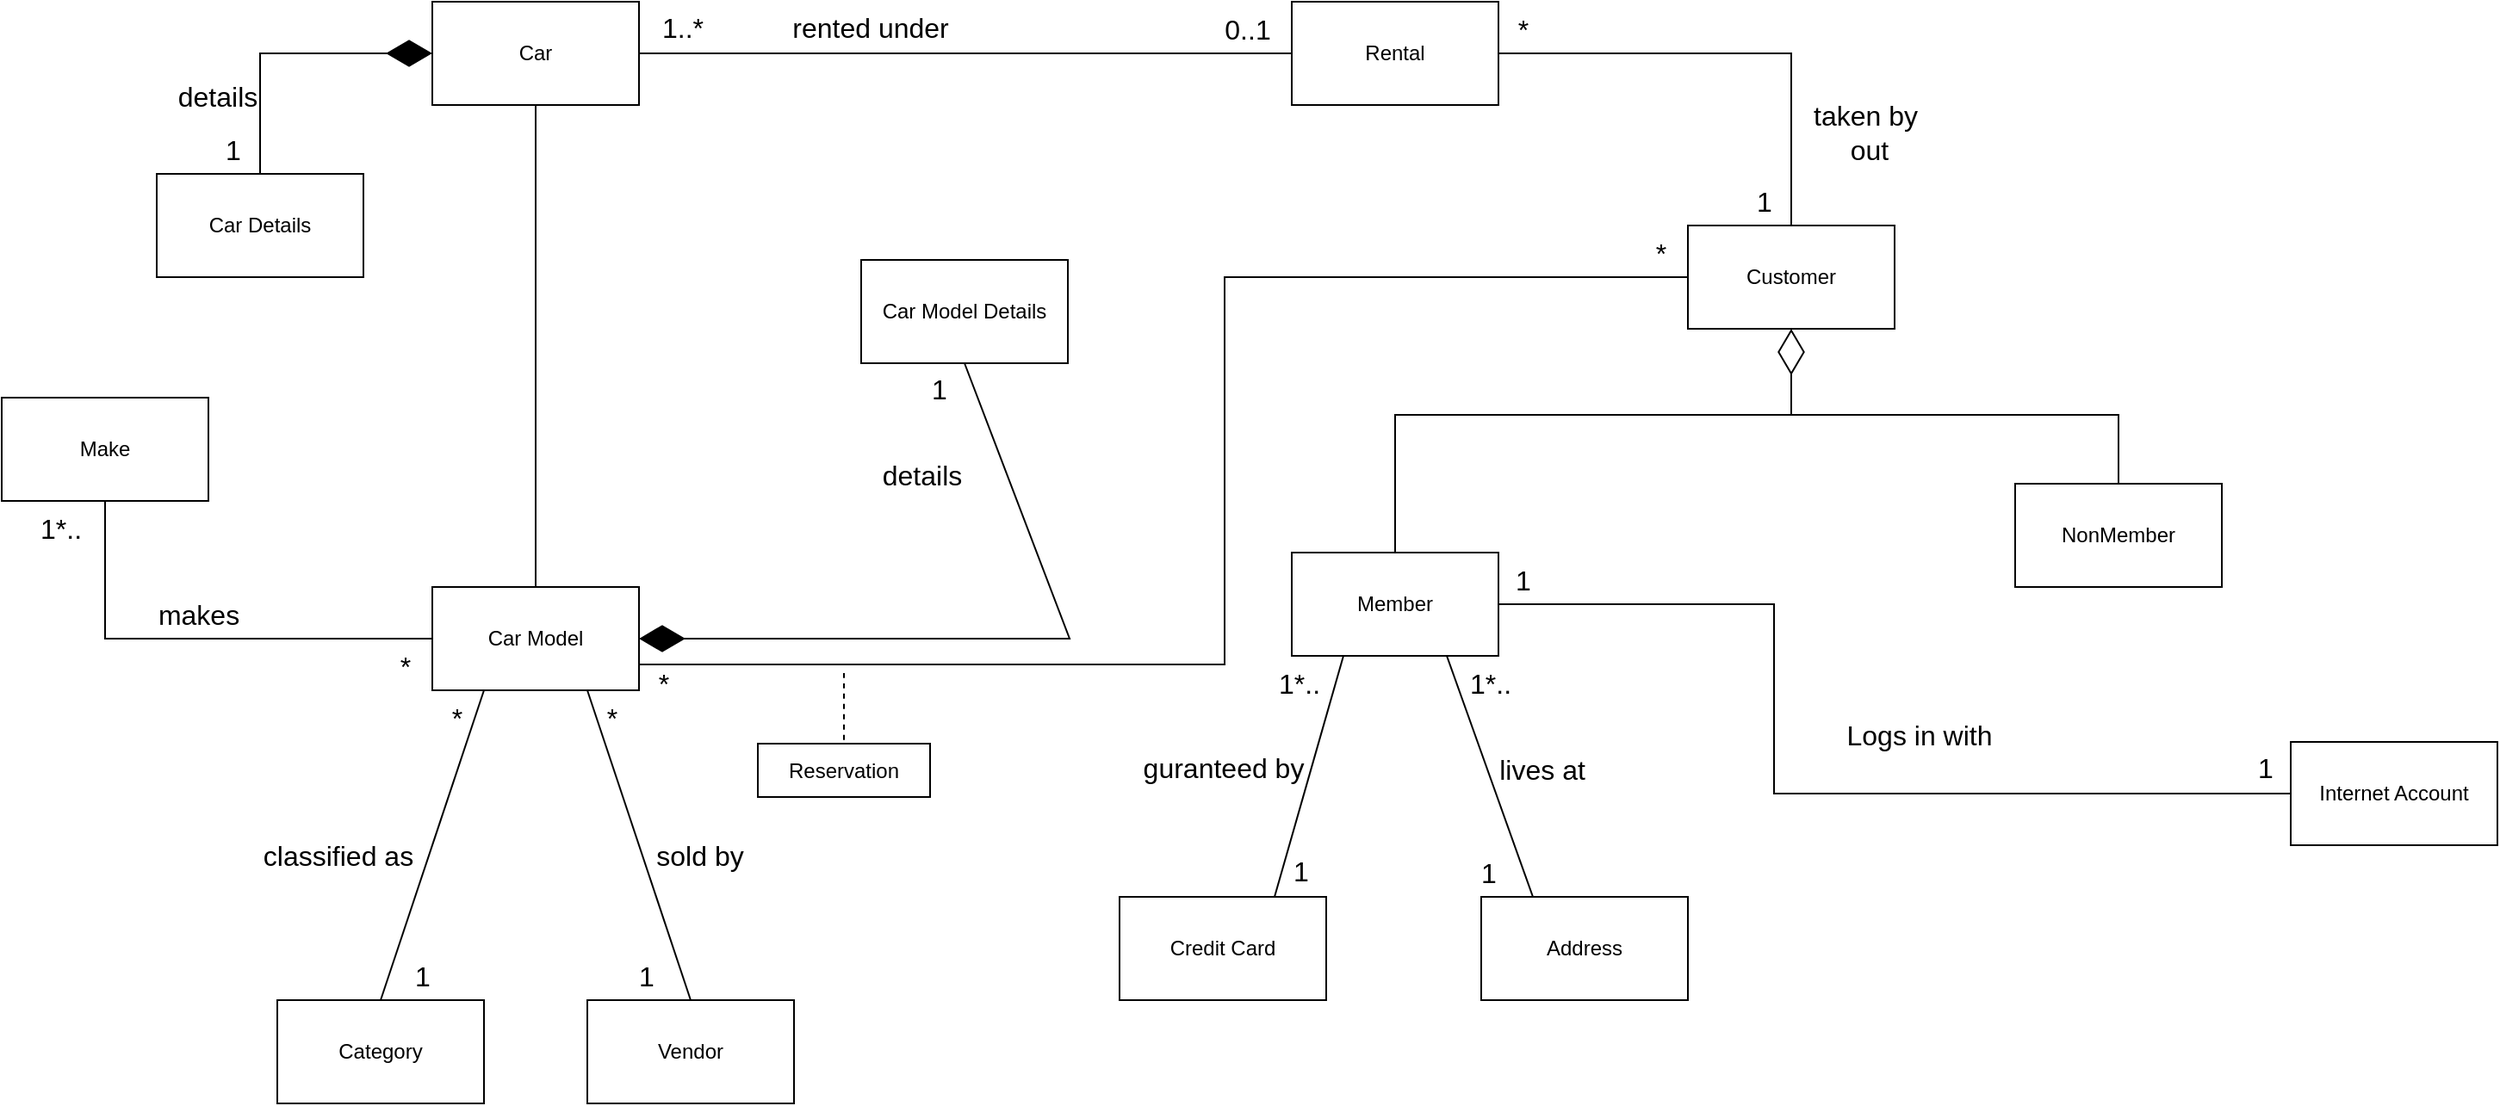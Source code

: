 <mxfile version="28.2.3">
  <diagram id="Pt9N0OcG9glTkA8sD1e4" name="BTMH-bài 2">
    <mxGraphModel dx="902" dy="464" grid="1" gridSize="10" guides="1" tooltips="1" connect="1" arrows="1" fold="1" page="1" pageScale="1" pageWidth="827" pageHeight="1169" math="0" shadow="0">
      <root>
        <mxCell id="0" />
        <mxCell id="1" parent="0" />
        <mxCell id="Dam5OVLf9eSAfHTwfh33-1" value="Car" style="rounded=0;whiteSpace=wrap;html=1;" parent="1" vertex="1">
          <mxGeometry x="280" y="60" width="120" height="60" as="geometry" />
        </mxCell>
        <mxCell id="Dam5OVLf9eSAfHTwfh33-2" value="Rental" style="rounded=0;whiteSpace=wrap;html=1;" parent="1" vertex="1">
          <mxGeometry x="779" y="60" width="120" height="60" as="geometry" />
        </mxCell>
        <mxCell id="Dam5OVLf9eSAfHTwfh33-3" value="Car Details" style="rounded=0;whiteSpace=wrap;html=1;" parent="1" vertex="1">
          <mxGeometry x="120" y="160" width="120" height="60" as="geometry" />
        </mxCell>
        <mxCell id="Dam5OVLf9eSAfHTwfh33-4" value="Car Model Details" style="rounded=0;whiteSpace=wrap;html=1;" parent="1" vertex="1">
          <mxGeometry x="529" y="210" width="120" height="60" as="geometry" />
        </mxCell>
        <mxCell id="Dam5OVLf9eSAfHTwfh33-5" value="Customer" style="rounded=0;whiteSpace=wrap;html=1;" parent="1" vertex="1">
          <mxGeometry x="1009" y="190" width="120" height="60" as="geometry" />
        </mxCell>
        <mxCell id="Dam5OVLf9eSAfHTwfh33-6" value="Make" style="rounded=0;whiteSpace=wrap;html=1;" parent="1" vertex="1">
          <mxGeometry x="30" y="290" width="120" height="60" as="geometry" />
        </mxCell>
        <mxCell id="Dam5OVLf9eSAfHTwfh33-7" value="Car Model" style="rounded=0;whiteSpace=wrap;html=1;" parent="1" vertex="1">
          <mxGeometry x="280" y="400" width="120" height="60" as="geometry" />
        </mxCell>
        <mxCell id="Dam5OVLf9eSAfHTwfh33-8" value="Category" style="rounded=0;whiteSpace=wrap;html=1;" parent="1" vertex="1">
          <mxGeometry x="190" y="640" width="120" height="60" as="geometry" />
        </mxCell>
        <mxCell id="Dam5OVLf9eSAfHTwfh33-9" value="Vendor" style="rounded=0;whiteSpace=wrap;html=1;" parent="1" vertex="1">
          <mxGeometry x="370" y="640" width="120" height="60" as="geometry" />
        </mxCell>
        <mxCell id="Dam5OVLf9eSAfHTwfh33-10" value="NonMember" style="rounded=0;whiteSpace=wrap;html=1;" parent="1" vertex="1">
          <mxGeometry x="1199" y="340" width="120" height="60" as="geometry" />
        </mxCell>
        <mxCell id="Dam5OVLf9eSAfHTwfh33-11" value="Member" style="rounded=0;whiteSpace=wrap;html=1;" parent="1" vertex="1">
          <mxGeometry x="779" y="380" width="120" height="60" as="geometry" />
        </mxCell>
        <mxCell id="Dam5OVLf9eSAfHTwfh33-12" value="Internet Account" style="rounded=0;whiteSpace=wrap;html=1;" parent="1" vertex="1">
          <mxGeometry x="1359" y="490" width="120" height="60" as="geometry" />
        </mxCell>
        <mxCell id="Dam5OVLf9eSAfHTwfh33-13" value="Credit Card" style="rounded=0;whiteSpace=wrap;html=1;" parent="1" vertex="1">
          <mxGeometry x="679" y="580" width="120" height="60" as="geometry" />
        </mxCell>
        <mxCell id="Dam5OVLf9eSAfHTwfh33-14" value="Address" style="rounded=0;whiteSpace=wrap;html=1;" parent="1" vertex="1">
          <mxGeometry x="889" y="580" width="120" height="60" as="geometry" />
        </mxCell>
        <mxCell id="Dam5OVLf9eSAfHTwfh33-15" value="" style="endArrow=diamondThin;endFill=1;endSize=24;html=1;rounded=0;fontSize=12;curved=0;exitX=0.5;exitY=0;exitDx=0;exitDy=0;entryX=0;entryY=0.5;entryDx=0;entryDy=0;" parent="1" source="Dam5OVLf9eSAfHTwfh33-3" target="Dam5OVLf9eSAfHTwfh33-1" edge="1">
          <mxGeometry width="160" relative="1" as="geometry">
            <mxPoint x="340" y="440" as="sourcePoint" />
            <mxPoint x="500" y="440" as="targetPoint" />
            <Array as="points">
              <mxPoint x="180" y="90" />
            </Array>
          </mxGeometry>
        </mxCell>
        <mxCell id="Dam5OVLf9eSAfHTwfh33-16" value="" style="endArrow=none;html=1;rounded=0;fontSize=12;startSize=8;endSize=8;curved=1;entryX=0;entryY=0.5;entryDx=0;entryDy=0;exitX=1;exitY=0.5;exitDx=0;exitDy=0;" parent="1" source="Dam5OVLf9eSAfHTwfh33-1" target="Dam5OVLf9eSAfHTwfh33-2" edge="1">
          <mxGeometry width="50" height="50" relative="1" as="geometry">
            <mxPoint x="420" y="470" as="sourcePoint" />
            <mxPoint x="470" y="420" as="targetPoint" />
          </mxGeometry>
        </mxCell>
        <mxCell id="Dam5OVLf9eSAfHTwfh33-17" value="" style="endArrow=none;html=1;rounded=0;fontSize=12;startSize=8;endSize=8;curved=0;entryX=1;entryY=0.5;entryDx=0;entryDy=0;exitX=0.5;exitY=0;exitDx=0;exitDy=0;" parent="1" source="Dam5OVLf9eSAfHTwfh33-5" target="Dam5OVLf9eSAfHTwfh33-2" edge="1">
          <mxGeometry width="50" height="50" relative="1" as="geometry">
            <mxPoint x="489" y="490" as="sourcePoint" />
            <mxPoint x="539" y="440" as="targetPoint" />
            <Array as="points">
              <mxPoint x="1069" y="90" />
            </Array>
          </mxGeometry>
        </mxCell>
        <mxCell id="Dam5OVLf9eSAfHTwfh33-18" value="" style="endArrow=none;html=1;rounded=0;fontSize=12;startSize=8;endSize=8;curved=1;exitX=0.5;exitY=1;exitDx=0;exitDy=0;entryX=0.5;entryY=0;entryDx=0;entryDy=0;" parent="1" source="Dam5OVLf9eSAfHTwfh33-1" target="Dam5OVLf9eSAfHTwfh33-7" edge="1">
          <mxGeometry width="50" height="50" relative="1" as="geometry">
            <mxPoint x="640" y="580" as="sourcePoint" />
            <mxPoint x="690" y="530" as="targetPoint" />
          </mxGeometry>
        </mxCell>
        <mxCell id="Dam5OVLf9eSAfHTwfh33-19" value="" style="endArrow=diamondThin;endFill=1;endSize=24;html=1;rounded=0;fontSize=12;curved=0;exitX=0.5;exitY=1;exitDx=0;exitDy=0;entryX=1;entryY=0.5;entryDx=0;entryDy=0;" parent="1" source="Dam5OVLf9eSAfHTwfh33-4" target="Dam5OVLf9eSAfHTwfh33-7" edge="1">
          <mxGeometry width="160" relative="1" as="geometry">
            <mxPoint x="420" y="630" as="sourcePoint" />
            <mxPoint x="580" y="630" as="targetPoint" />
            <Array as="points">
              <mxPoint x="650" y="430" />
            </Array>
          </mxGeometry>
        </mxCell>
        <mxCell id="Dam5OVLf9eSAfHTwfh33-20" value="" style="endArrow=diamondThin;endFill=0;endSize=24;html=1;rounded=0;fontSize=12;curved=0;entryX=0.5;entryY=1;entryDx=0;entryDy=0;exitX=0.5;exitY=0;exitDx=0;exitDy=0;" parent="1" source="Dam5OVLf9eSAfHTwfh33-10" target="Dam5OVLf9eSAfHTwfh33-5" edge="1">
          <mxGeometry width="160" relative="1" as="geometry">
            <mxPoint x="359" y="670" as="sourcePoint" />
            <mxPoint x="519" y="670" as="targetPoint" />
            <Array as="points">
              <mxPoint x="1259" y="300" />
              <mxPoint x="1069" y="300" />
            </Array>
          </mxGeometry>
        </mxCell>
        <mxCell id="Dam5OVLf9eSAfHTwfh33-21" value="" style="endArrow=none;html=1;rounded=0;fontSize=12;startSize=8;endSize=8;curved=0;exitX=0.5;exitY=0;exitDx=0;exitDy=0;" parent="1" source="Dam5OVLf9eSAfHTwfh33-11" edge="1">
          <mxGeometry width="50" height="50" relative="1" as="geometry">
            <mxPoint x="739" y="690" as="sourcePoint" />
            <mxPoint x="1069" y="300" as="targetPoint" />
            <Array as="points">
              <mxPoint x="839" y="300" />
            </Array>
          </mxGeometry>
        </mxCell>
        <mxCell id="Dam5OVLf9eSAfHTwfh33-22" value="" style="endArrow=none;html=1;rounded=0;fontSize=12;startSize=8;endSize=8;curved=1;exitX=0.75;exitY=1;exitDx=0;exitDy=0;entryX=0.25;entryY=0;entryDx=0;entryDy=0;" parent="1" source="Dam5OVLf9eSAfHTwfh33-11" target="Dam5OVLf9eSAfHTwfh33-14" edge="1">
          <mxGeometry width="50" height="50" relative="1" as="geometry">
            <mxPoint x="979" y="810" as="sourcePoint" />
            <mxPoint x="1029" y="760" as="targetPoint" />
          </mxGeometry>
        </mxCell>
        <mxCell id="Dam5OVLf9eSAfHTwfh33-23" value="" style="endArrow=none;html=1;rounded=0;fontSize=12;startSize=8;endSize=8;curved=1;entryX=0.25;entryY=1;entryDx=0;entryDy=0;exitX=0.75;exitY=0;exitDx=0;exitDy=0;" parent="1" source="Dam5OVLf9eSAfHTwfh33-13" target="Dam5OVLf9eSAfHTwfh33-11" edge="1">
          <mxGeometry width="50" height="50" relative="1" as="geometry">
            <mxPoint x="809" y="570" as="sourcePoint" />
            <mxPoint x="1029" y="760" as="targetPoint" />
          </mxGeometry>
        </mxCell>
        <mxCell id="Dam5OVLf9eSAfHTwfh33-24" value="" style="endArrow=none;html=1;rounded=0;fontSize=12;startSize=8;endSize=8;curved=0;exitX=1;exitY=0.5;exitDx=0;exitDy=0;entryX=0;entryY=0.5;entryDx=0;entryDy=0;" parent="1" source="Dam5OVLf9eSAfHTwfh33-11" target="Dam5OVLf9eSAfHTwfh33-12" edge="1">
          <mxGeometry width="50" height="50" relative="1" as="geometry">
            <mxPoint x="979" y="810" as="sourcePoint" />
            <mxPoint x="1029" y="760" as="targetPoint" />
            <Array as="points">
              <mxPoint x="1059" y="410" />
              <mxPoint x="1059" y="520" />
            </Array>
          </mxGeometry>
        </mxCell>
        <mxCell id="Dam5OVLf9eSAfHTwfh33-25" value="" style="endArrow=none;html=1;rounded=0;fontSize=12;startSize=8;endSize=8;curved=0;exitX=0.5;exitY=1;exitDx=0;exitDy=0;entryX=0;entryY=0.5;entryDx=0;entryDy=0;" parent="1" source="Dam5OVLf9eSAfHTwfh33-6" target="Dam5OVLf9eSAfHTwfh33-7" edge="1">
          <mxGeometry width="50" height="50" relative="1" as="geometry">
            <mxPoint x="430" y="700" as="sourcePoint" />
            <mxPoint x="480" y="650" as="targetPoint" />
            <Array as="points">
              <mxPoint x="90" y="430" />
            </Array>
          </mxGeometry>
        </mxCell>
        <mxCell id="Dam5OVLf9eSAfHTwfh33-26" value="" style="endArrow=none;html=1;rounded=0;fontSize=12;startSize=8;endSize=8;curved=1;entryX=0.25;entryY=1;entryDx=0;entryDy=0;exitX=0.5;exitY=0;exitDx=0;exitDy=0;" parent="1" source="Dam5OVLf9eSAfHTwfh33-8" target="Dam5OVLf9eSAfHTwfh33-7" edge="1">
          <mxGeometry width="50" height="50" relative="1" as="geometry">
            <mxPoint x="560" y="810" as="sourcePoint" />
            <mxPoint x="610" y="760" as="targetPoint" />
          </mxGeometry>
        </mxCell>
        <mxCell id="Dam5OVLf9eSAfHTwfh33-27" value="" style="endArrow=none;html=1;rounded=0;fontSize=12;startSize=8;endSize=8;curved=1;exitX=0.75;exitY=1;exitDx=0;exitDy=0;entryX=0.5;entryY=0;entryDx=0;entryDy=0;" parent="1" source="Dam5OVLf9eSAfHTwfh33-7" target="Dam5OVLf9eSAfHTwfh33-9" edge="1">
          <mxGeometry width="50" height="50" relative="1" as="geometry">
            <mxPoint x="560" y="810" as="sourcePoint" />
            <mxPoint x="610" y="760" as="targetPoint" />
          </mxGeometry>
        </mxCell>
        <mxCell id="Dam5OVLf9eSAfHTwfh33-28" value="" style="endArrow=none;html=1;rounded=0;fontSize=12;startSize=8;endSize=8;curved=0;exitX=1;exitY=0.75;exitDx=0;exitDy=0;entryX=0;entryY=0.5;entryDx=0;entryDy=0;" parent="1" source="Dam5OVLf9eSAfHTwfh33-7" target="Dam5OVLf9eSAfHTwfh33-5" edge="1">
          <mxGeometry width="50" height="50" relative="1" as="geometry">
            <mxPoint x="910" y="730" as="sourcePoint" />
            <mxPoint x="960" y="680" as="targetPoint" />
            <Array as="points">
              <mxPoint x="740" y="445" />
              <mxPoint x="740" y="220" />
            </Array>
          </mxGeometry>
        </mxCell>
        <mxCell id="Dam5OVLf9eSAfHTwfh33-29" value="details" style="text;html=1;align=center;verticalAlign=middle;resizable=0;points=[];autosize=1;strokeColor=none;fillColor=none;fontSize=16;" parent="1" vertex="1">
          <mxGeometry x="120" y="100" width="70" height="30" as="geometry" />
        </mxCell>
        <mxCell id="Dam5OVLf9eSAfHTwfh33-30" value="1..*" style="text;html=1;align=center;verticalAlign=middle;resizable=0;points=[];autosize=1;strokeColor=none;fillColor=none;fontSize=16;" parent="1" vertex="1">
          <mxGeometry x="400" y="60" width="50" height="30" as="geometry" />
        </mxCell>
        <mxCell id="Dam5OVLf9eSAfHTwfh33-31" value="rented under" style="text;html=1;align=center;verticalAlign=middle;resizable=0;points=[];autosize=1;strokeColor=none;fillColor=none;fontSize=16;" parent="1" vertex="1">
          <mxGeometry x="479" y="60" width="110" height="30" as="geometry" />
        </mxCell>
        <mxCell id="Dam5OVLf9eSAfHTwfh33-32" value="0..1" style="text;html=1;align=center;verticalAlign=middle;resizable=0;points=[];autosize=1;strokeColor=none;fillColor=none;fontSize=16;" parent="1" vertex="1">
          <mxGeometry x="728" y="61" width="50" height="30" as="geometry" />
        </mxCell>
        <mxCell id="Dam5OVLf9eSAfHTwfh33-33" value="*" style="text;html=1;align=center;verticalAlign=middle;resizable=0;points=[];autosize=1;strokeColor=none;fillColor=none;fontSize=16;" parent="1" vertex="1">
          <mxGeometry x="898" y="61" width="30" height="30" as="geometry" />
        </mxCell>
        <mxCell id="Dam5OVLf9eSAfHTwfh33-34" value="taken by&amp;nbsp;&lt;div&gt;out&lt;/div&gt;" style="text;html=1;align=center;verticalAlign=middle;resizable=0;points=[];autosize=1;strokeColor=none;fillColor=none;fontSize=16;" parent="1" vertex="1">
          <mxGeometry x="1069" y="111" width="90" height="50" as="geometry" />
        </mxCell>
        <mxCell id="Dam5OVLf9eSAfHTwfh33-35" value="1" style="text;html=1;align=center;verticalAlign=middle;resizable=0;points=[];autosize=1;strokeColor=none;fillColor=none;fontSize=16;" parent="1" vertex="1">
          <mxGeometry x="1038" y="161" width="30" height="30" as="geometry" />
        </mxCell>
        <mxCell id="Dam5OVLf9eSAfHTwfh33-36" value="*" style="text;html=1;align=center;verticalAlign=middle;resizable=0;points=[];autosize=1;strokeColor=none;fillColor=none;fontSize=16;" parent="1" vertex="1">
          <mxGeometry x="978" y="191" width="30" height="30" as="geometry" />
        </mxCell>
        <mxCell id="Dam5OVLf9eSAfHTwfh33-37" value="1" style="text;html=1;align=center;verticalAlign=middle;resizable=0;points=[];autosize=1;strokeColor=none;fillColor=none;fontSize=16;" parent="1" vertex="1">
          <mxGeometry x="559" y="270" width="30" height="30" as="geometry" />
        </mxCell>
        <mxCell id="Dam5OVLf9eSAfHTwfh33-38" value="details" style="text;html=1;align=center;verticalAlign=middle;resizable=0;points=[];autosize=1;strokeColor=none;fillColor=none;fontSize=16;" parent="1" vertex="1">
          <mxGeometry x="529" y="320" width="70" height="30" as="geometry" />
        </mxCell>
        <mxCell id="Dam5OVLf9eSAfHTwfh33-39" value="1" style="text;html=1;align=center;verticalAlign=middle;resizable=0;points=[];autosize=1;strokeColor=none;fillColor=none;fontSize=16;" parent="1" vertex="1">
          <mxGeometry x="898" y="381" width="30" height="30" as="geometry" />
        </mxCell>
        <mxCell id="Dam5OVLf9eSAfHTwfh33-40" value="1" style="text;html=1;align=center;verticalAlign=middle;resizable=0;points=[];autosize=1;strokeColor=none;fillColor=none;fontSize=16;" parent="1" vertex="1">
          <mxGeometry x="1329" y="490" width="30" height="30" as="geometry" />
        </mxCell>
        <mxCell id="Dam5OVLf9eSAfHTwfh33-41" value="Logs in with" style="text;html=1;align=center;verticalAlign=middle;resizable=0;points=[];autosize=1;strokeColor=none;fillColor=none;fontSize=16;" parent="1" vertex="1">
          <mxGeometry x="1088" y="471" width="110" height="30" as="geometry" />
        </mxCell>
        <mxCell id="Dam5OVLf9eSAfHTwfh33-42" value="1*.." style="text;html=1;align=center;verticalAlign=middle;resizable=0;points=[];autosize=1;strokeColor=none;fillColor=none;fontSize=16;" parent="1" vertex="1">
          <mxGeometry x="758" y="441" width="50" height="30" as="geometry" />
        </mxCell>
        <mxCell id="Dam5OVLf9eSAfHTwfh33-43" value="1*.." style="text;html=1;align=center;verticalAlign=middle;resizable=0;points=[];autosize=1;strokeColor=none;fillColor=none;fontSize=16;" parent="1" vertex="1">
          <mxGeometry x="869" y="441" width="50" height="30" as="geometry" />
        </mxCell>
        <mxCell id="Dam5OVLf9eSAfHTwfh33-44" value="1" style="text;html=1;align=center;verticalAlign=middle;resizable=0;points=[];autosize=1;strokeColor=none;fillColor=none;fontSize=16;" parent="1" vertex="1">
          <mxGeometry x="769" y="550" width="30" height="30" as="geometry" />
        </mxCell>
        <mxCell id="Dam5OVLf9eSAfHTwfh33-45" value="1" style="text;html=1;align=center;verticalAlign=middle;resizable=0;points=[];autosize=1;strokeColor=none;fillColor=none;fontSize=16;" parent="1" vertex="1">
          <mxGeometry x="878" y="551" width="30" height="30" as="geometry" />
        </mxCell>
        <mxCell id="Dam5OVLf9eSAfHTwfh33-46" value="guranteed by" style="text;html=1;align=center;verticalAlign=middle;resizable=0;points=[];autosize=1;strokeColor=none;fillColor=none;fontSize=16;" parent="1" vertex="1">
          <mxGeometry x="679" y="490" width="120" height="30" as="geometry" />
        </mxCell>
        <mxCell id="Dam5OVLf9eSAfHTwfh33-47" value="lives at" style="text;html=1;align=center;verticalAlign=middle;resizable=0;points=[];autosize=1;strokeColor=none;fillColor=none;fontSize=16;" parent="1" vertex="1">
          <mxGeometry x="889" y="491" width="70" height="30" as="geometry" />
        </mxCell>
        <mxCell id="Dam5OVLf9eSAfHTwfh33-48" value="classified as" style="text;html=1;align=center;verticalAlign=middle;resizable=0;points=[];autosize=1;strokeColor=none;fillColor=none;fontSize=16;" parent="1" vertex="1">
          <mxGeometry x="170" y="541" width="110" height="30" as="geometry" />
        </mxCell>
        <mxCell id="Dam5OVLf9eSAfHTwfh33-49" value="sold by" style="text;html=1;align=center;verticalAlign=middle;resizable=0;points=[];autosize=1;strokeColor=none;fillColor=none;fontSize=16;" parent="1" vertex="1">
          <mxGeometry x="400" y="541" width="70" height="30" as="geometry" />
        </mxCell>
        <mxCell id="Dam5OVLf9eSAfHTwfh33-50" value="*" style="text;html=1;align=center;verticalAlign=middle;resizable=0;points=[];autosize=1;strokeColor=none;fillColor=none;fontSize=16;" parent="1" vertex="1">
          <mxGeometry x="249" y="431" width="30" height="30" as="geometry" />
        </mxCell>
        <mxCell id="Dam5OVLf9eSAfHTwfh33-51" value="*" style="text;html=1;align=center;verticalAlign=middle;resizable=0;points=[];autosize=1;strokeColor=none;fillColor=none;fontSize=16;" parent="1" vertex="1">
          <mxGeometry x="279" y="461" width="30" height="30" as="geometry" />
        </mxCell>
        <mxCell id="Dam5OVLf9eSAfHTwfh33-52" value="*" style="text;html=1;align=center;verticalAlign=middle;resizable=0;points=[];autosize=1;strokeColor=none;fillColor=none;fontSize=16;" parent="1" vertex="1">
          <mxGeometry x="399" y="441" width="30" height="30" as="geometry" />
        </mxCell>
        <mxCell id="Dam5OVLf9eSAfHTwfh33-53" value="*" style="text;html=1;align=center;verticalAlign=middle;resizable=0;points=[];autosize=1;strokeColor=none;fillColor=none;fontSize=16;" parent="1" vertex="1">
          <mxGeometry x="369" y="461" width="30" height="30" as="geometry" />
        </mxCell>
        <mxCell id="Dam5OVLf9eSAfHTwfh33-54" value="1" style="text;html=1;align=center;verticalAlign=middle;resizable=0;points=[];autosize=1;strokeColor=none;fillColor=none;fontSize=16;" parent="1" vertex="1">
          <mxGeometry x="259" y="611" width="30" height="30" as="geometry" />
        </mxCell>
        <mxCell id="Dam5OVLf9eSAfHTwfh33-55" value="1" style="text;html=1;align=center;verticalAlign=middle;resizable=0;points=[];autosize=1;strokeColor=none;fillColor=none;fontSize=16;" parent="1" vertex="1">
          <mxGeometry x="389" y="611" width="30" height="30" as="geometry" />
        </mxCell>
        <mxCell id="Dam5OVLf9eSAfHTwfh33-56" value="makes" style="text;html=1;align=center;verticalAlign=middle;resizable=0;points=[];autosize=1;strokeColor=none;fillColor=none;fontSize=16;" parent="1" vertex="1">
          <mxGeometry x="109" y="401" width="70" height="30" as="geometry" />
        </mxCell>
        <mxCell id="Dam5OVLf9eSAfHTwfh33-57" value="1*.." style="text;html=1;align=center;verticalAlign=middle;resizable=0;points=[];autosize=1;strokeColor=none;fillColor=none;fontSize=16;" parent="1" vertex="1">
          <mxGeometry x="39" y="351" width="50" height="30" as="geometry" />
        </mxCell>
        <mxCell id="Dam5OVLf9eSAfHTwfh33-58" value="1" style="text;html=1;align=center;verticalAlign=middle;resizable=0;points=[];autosize=1;strokeColor=none;fillColor=none;fontSize=16;" parent="1" vertex="1">
          <mxGeometry x="149" y="131" width="30" height="30" as="geometry" />
        </mxCell>
        <mxCell id="Dam5OVLf9eSAfHTwfh33-59" value="Reservation" style="rounded=0;whiteSpace=wrap;html=1;" parent="1" vertex="1">
          <mxGeometry x="469" y="491" width="100" height="31" as="geometry" />
        </mxCell>
        <mxCell id="Dam5OVLf9eSAfHTwfh33-60" value="" style="endArrow=none;dashed=1;html=1;rounded=0;fontSize=12;startSize=8;endSize=8;curved=1;entryX=0.5;entryY=0;entryDx=0;entryDy=0;" parent="1" target="Dam5OVLf9eSAfHTwfh33-59" edge="1">
          <mxGeometry width="50" height="50" relative="1" as="geometry">
            <mxPoint x="519" y="450" as="sourcePoint" />
            <mxPoint x="819" y="600" as="targetPoint" />
          </mxGeometry>
        </mxCell>
      </root>
    </mxGraphModel>
  </diagram>
</mxfile>

